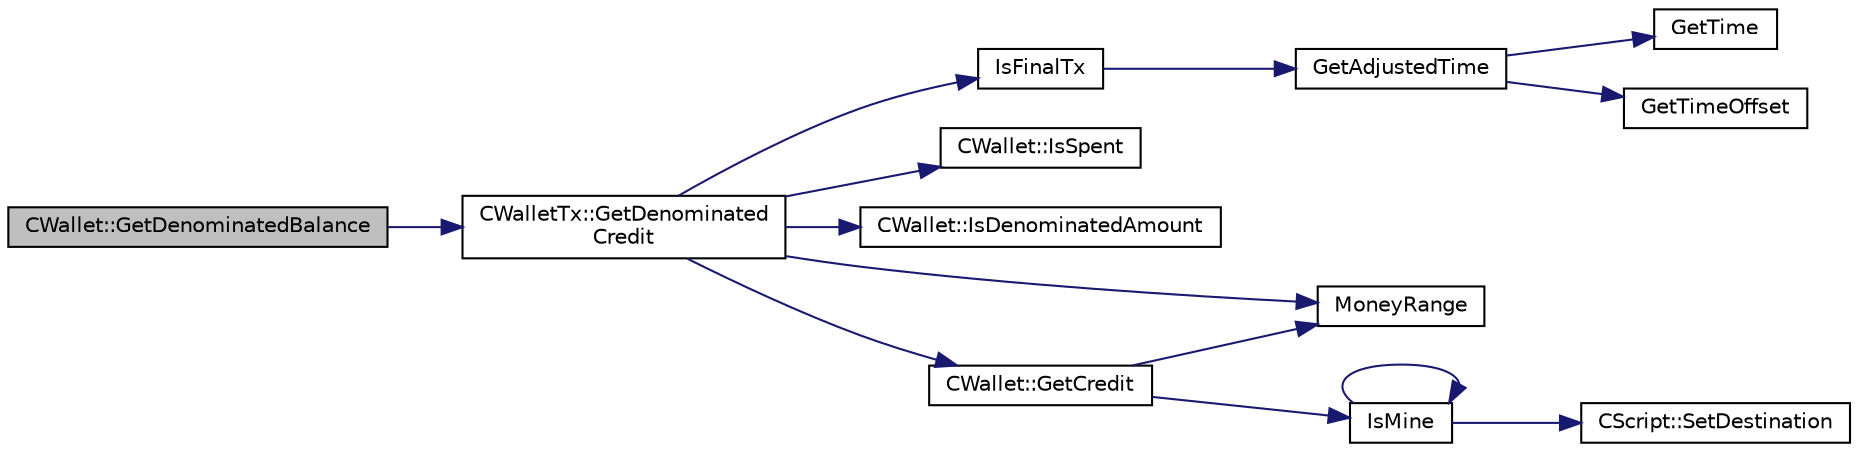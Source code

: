 digraph "CWallet::GetDenominatedBalance"
{
  edge [fontname="Helvetica",fontsize="10",labelfontname="Helvetica",labelfontsize="10"];
  node [fontname="Helvetica",fontsize="10",shape=record];
  rankdir="LR";
  Node626 [label="CWallet::GetDenominatedBalance",height=0.2,width=0.4,color="black", fillcolor="grey75", style="filled", fontcolor="black"];
  Node626 -> Node627 [color="midnightblue",fontsize="10",style="solid",fontname="Helvetica"];
  Node627 [label="CWalletTx::GetDenominated\lCredit",height=0.2,width=0.4,color="black", fillcolor="white", style="filled",URL="$d6/d53/class_c_wallet_tx.html#add56840ebbe56702eeddbfda1870d628"];
  Node627 -> Node628 [color="midnightblue",fontsize="10",style="solid",fontname="Helvetica"];
  Node628 [label="IsFinalTx",height=0.2,width=0.4,color="black", fillcolor="white", style="filled",URL="$df/d0a/main_8cpp.html#adc332cd7ac94e639bb4239618341be19"];
  Node628 -> Node629 [color="midnightblue",fontsize="10",style="solid",fontname="Helvetica"];
  Node629 [label="GetAdjustedTime",height=0.2,width=0.4,color="black", fillcolor="white", style="filled",URL="$df/d2d/util_8cpp.html#a09f81b9c7650f898cf3cf305b87547e6"];
  Node629 -> Node630 [color="midnightblue",fontsize="10",style="solid",fontname="Helvetica"];
  Node630 [label="GetTime",height=0.2,width=0.4,color="black", fillcolor="white", style="filled",URL="$df/d2d/util_8cpp.html#a46fac5fba8ba905b5f9acb364f5d8c6f"];
  Node629 -> Node631 [color="midnightblue",fontsize="10",style="solid",fontname="Helvetica"];
  Node631 [label="GetTimeOffset",height=0.2,width=0.4,color="black", fillcolor="white", style="filled",URL="$df/d2d/util_8cpp.html#a50ca5344c75631267633f15cfe5e983e"];
  Node627 -> Node632 [color="midnightblue",fontsize="10",style="solid",fontname="Helvetica"];
  Node632 [label="CWallet::IsSpent",height=0.2,width=0.4,color="black", fillcolor="white", style="filled",URL="$d2/de5/class_c_wallet.html#a6adcf1c224ed3c3fe4b0b19f6fca75d8"];
  Node627 -> Node633 [color="midnightblue",fontsize="10",style="solid",fontname="Helvetica"];
  Node633 [label="CWallet::IsDenominatedAmount",height=0.2,width=0.4,color="black", fillcolor="white", style="filled",URL="$d2/de5/class_c_wallet.html#a2baf29c682b9f3587f583824cf1e869c"];
  Node627 -> Node634 [color="midnightblue",fontsize="10",style="solid",fontname="Helvetica"];
  Node634 [label="CWallet::GetCredit",height=0.2,width=0.4,color="black", fillcolor="white", style="filled",URL="$d2/de5/class_c_wallet.html#aa60b69c7d4ea6063ed83b13d7c6fe695"];
  Node634 -> Node635 [color="midnightblue",fontsize="10",style="solid",fontname="Helvetica"];
  Node635 [label="MoneyRange",height=0.2,width=0.4,color="black", fillcolor="white", style="filled",URL="$dd/d2f/amount_8h.html#a12db56a9a1c931941f0943ecbb278aae"];
  Node634 -> Node636 [color="midnightblue",fontsize="10",style="solid",fontname="Helvetica"];
  Node636 [label="IsMine",height=0.2,width=0.4,color="black", fillcolor="white", style="filled",URL="$dd/d0f/script_8cpp.html#adc59cf67d903c1ba1ef225561b85bfce"];
  Node636 -> Node637 [color="midnightblue",fontsize="10",style="solid",fontname="Helvetica"];
  Node637 [label="CScript::SetDestination",height=0.2,width=0.4,color="black", fillcolor="white", style="filled",URL="$d9/d4b/class_c_script.html#ad1b5a9077241aa06116040c4f1b7c31e"];
  Node636 -> Node636 [color="midnightblue",fontsize="10",style="solid",fontname="Helvetica"];
  Node627 -> Node635 [color="midnightblue",fontsize="10",style="solid",fontname="Helvetica"];
}
